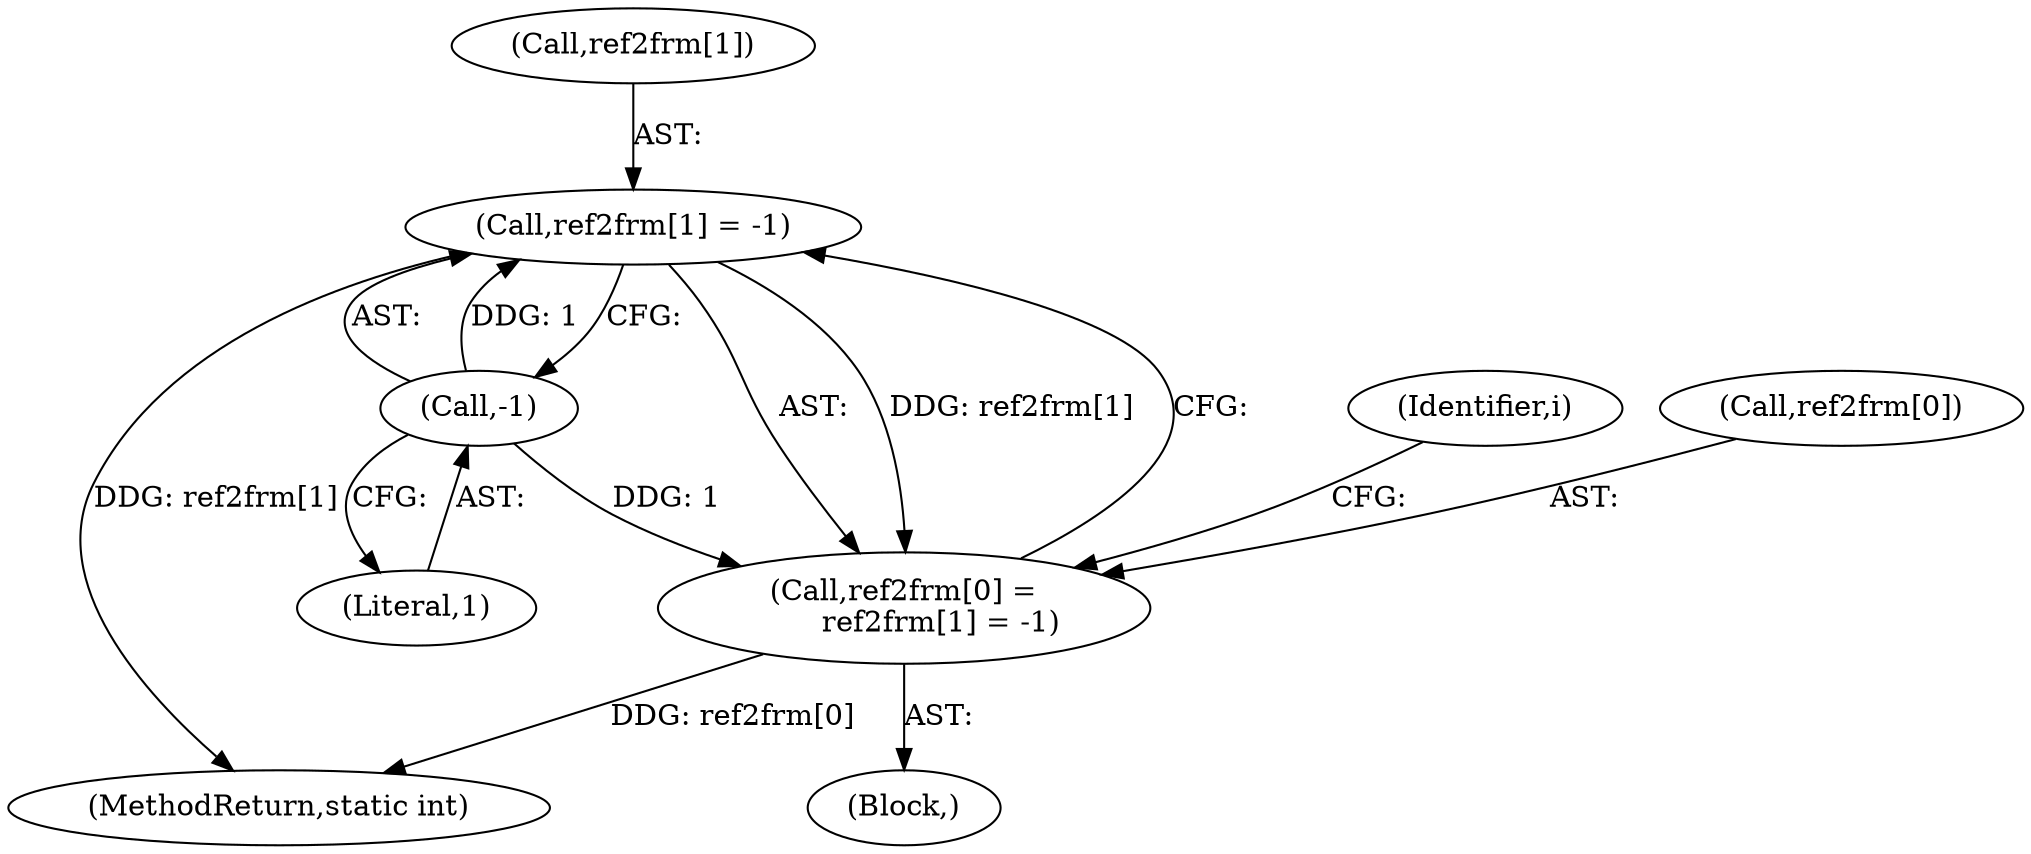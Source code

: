 digraph "0_FFmpeg_29ffeef5e73b8f41ff3a3f2242d356759c66f91f@array" {
"1003166" [label="(Call,ref2frm[1] = -1)"];
"1003170" [label="(Call,-1)"];
"1003162" [label="(Call,ref2frm[0] =\n        ref2frm[1] = -1)"];
"1003171" [label="(Literal,1)"];
"1003003" [label="(Block,)"];
"1003174" [label="(Identifier,i)"];
"1003167" [label="(Call,ref2frm[1])"];
"1003166" [label="(Call,ref2frm[1] = -1)"];
"1003435" [label="(MethodReturn,static int)"];
"1003163" [label="(Call,ref2frm[0])"];
"1003162" [label="(Call,ref2frm[0] =\n        ref2frm[1] = -1)"];
"1003170" [label="(Call,-1)"];
"1003166" -> "1003162"  [label="AST: "];
"1003166" -> "1003170"  [label="CFG: "];
"1003167" -> "1003166"  [label="AST: "];
"1003170" -> "1003166"  [label="AST: "];
"1003162" -> "1003166"  [label="CFG: "];
"1003166" -> "1003435"  [label="DDG: ref2frm[1]"];
"1003166" -> "1003162"  [label="DDG: ref2frm[1]"];
"1003170" -> "1003166"  [label="DDG: 1"];
"1003170" -> "1003171"  [label="CFG: "];
"1003171" -> "1003170"  [label="AST: "];
"1003170" -> "1003162"  [label="DDG: 1"];
"1003162" -> "1003003"  [label="AST: "];
"1003163" -> "1003162"  [label="AST: "];
"1003174" -> "1003162"  [label="CFG: "];
"1003162" -> "1003435"  [label="DDG: ref2frm[0]"];
}
